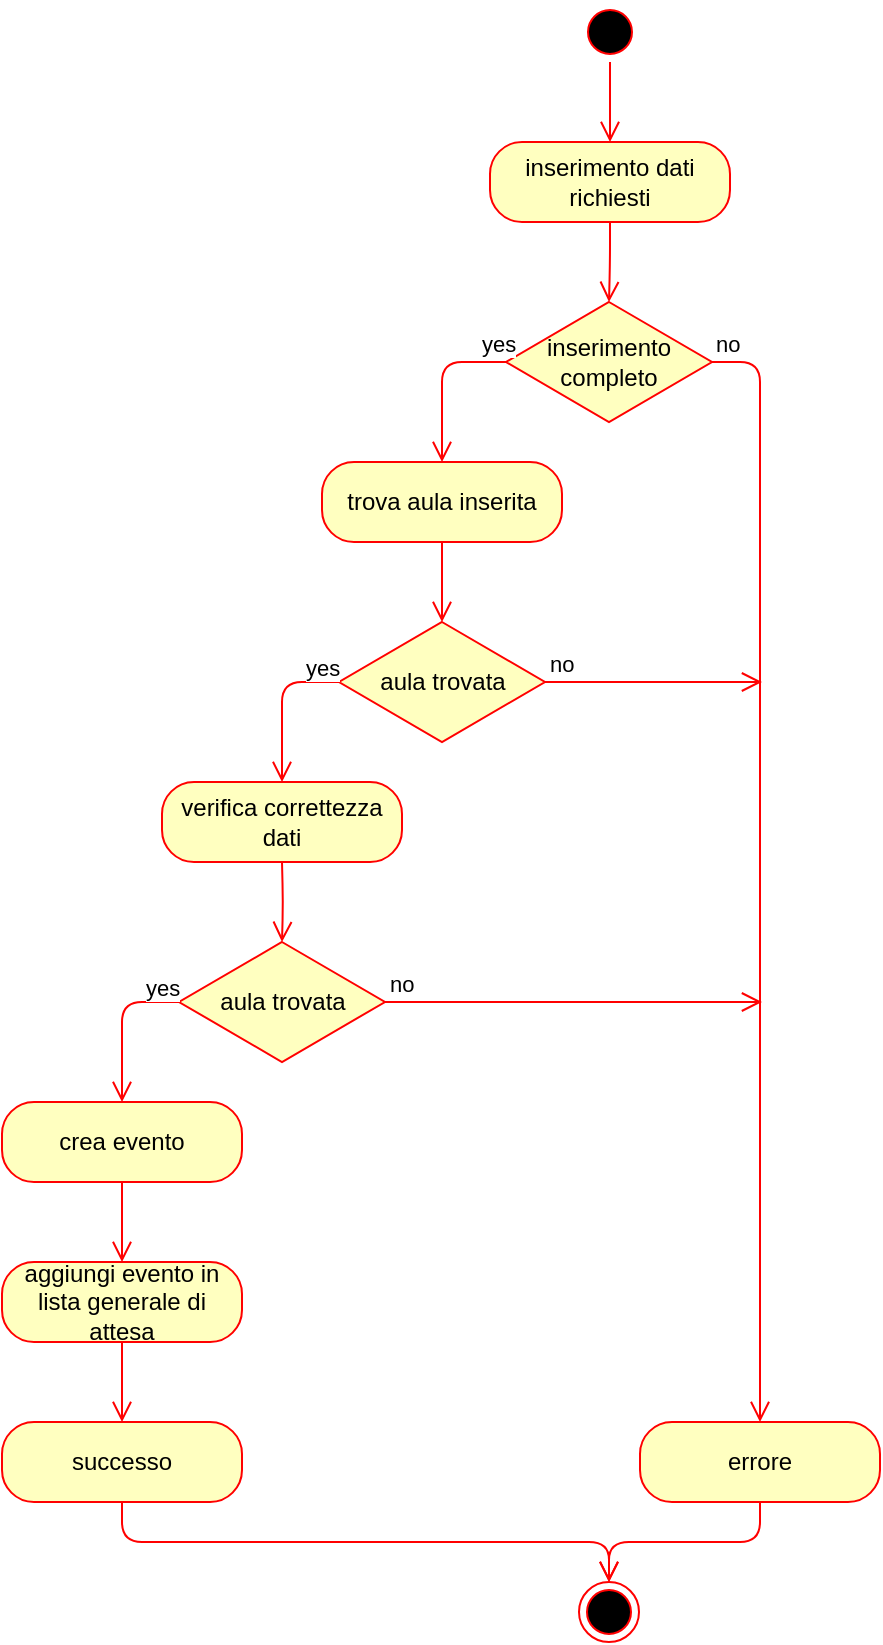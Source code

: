 <mxfile version="14.3.0" type="device"><diagram id="SX6aySKaIHzg-W7-b1qD" name="Page-1"><mxGraphModel dx="1038" dy="477" grid="1" gridSize="10" guides="1" tooltips="1" connect="1" arrows="1" fold="1" page="1" pageScale="1" pageWidth="827" pageHeight="1169" math="0" shadow="0"><root><mxCell id="0"/><mxCell id="1" parent="0"/><mxCell id="ZYhAE8QR_FkntrYRwISr-1" value="" style="ellipse;html=1;shape=startState;fillColor=#000000;strokeColor=#ff0000;" vertex="1" parent="1"><mxGeometry x="389" y="170" width="30" height="30" as="geometry"/></mxCell><mxCell id="ZYhAE8QR_FkntrYRwISr-2" value="" style="edgeStyle=orthogonalEdgeStyle;html=1;verticalAlign=bottom;endArrow=open;endSize=8;strokeColor=#ff0000;entryX=0.5;entryY=0;entryDx=0;entryDy=0;" edge="1" parent="1" source="ZYhAE8QR_FkntrYRwISr-1" target="ZYhAE8QR_FkntrYRwISr-3"><mxGeometry relative="1" as="geometry"><mxPoint x="404" y="250" as="targetPoint"/></mxGeometry></mxCell><mxCell id="ZYhAE8QR_FkntrYRwISr-3" value="inserimento dati richiesti" style="rounded=1;whiteSpace=wrap;html=1;arcSize=40;fontColor=#000000;fillColor=#ffffc0;strokeColor=#ff0000;" vertex="1" parent="1"><mxGeometry x="344" y="240" width="120" height="40" as="geometry"/></mxCell><mxCell id="ZYhAE8QR_FkntrYRwISr-4" value="" style="edgeStyle=orthogonalEdgeStyle;html=1;verticalAlign=bottom;endArrow=open;endSize=8;strokeColor=#ff0000;entryX=0.5;entryY=0;entryDx=0;entryDy=0;" edge="1" parent="1" source="ZYhAE8QR_FkntrYRwISr-3" target="ZYhAE8QR_FkntrYRwISr-5"><mxGeometry relative="1" as="geometry"><mxPoint x="404" y="350" as="targetPoint"/></mxGeometry></mxCell><mxCell id="ZYhAE8QR_FkntrYRwISr-5" value="inserimento completo" style="rhombus;whiteSpace=wrap;html=1;fillColor=#ffffc0;strokeColor=#ff0000;" vertex="1" parent="1"><mxGeometry x="352" y="320" width="103" height="60" as="geometry"/></mxCell><mxCell id="ZYhAE8QR_FkntrYRwISr-6" value="no" style="html=1;align=left;verticalAlign=bottom;endArrow=open;endSize=8;strokeColor=#ff0000;entryX=0.5;entryY=0;entryDx=0;entryDy=0;exitX=1;exitY=0.5;exitDx=0;exitDy=0;" edge="1" parent="1" source="ZYhAE8QR_FkntrYRwISr-5" target="ZYhAE8QR_FkntrYRwISr-8"><mxGeometry x="-1" relative="1" as="geometry"><mxPoint x="543" y="380" as="targetPoint"/><Array as="points"><mxPoint x="479" y="350"/></Array></mxGeometry></mxCell><mxCell id="ZYhAE8QR_FkntrYRwISr-7" value="yes" style="html=1;align=left;verticalAlign=top;endArrow=open;endSize=8;strokeColor=#ff0000;exitX=0;exitY=0.5;exitDx=0;exitDy=0;entryX=0.5;entryY=0;entryDx=0;entryDy=0;" edge="1" parent="1" source="ZYhAE8QR_FkntrYRwISr-5" target="ZYhAE8QR_FkntrYRwISr-9"><mxGeometry x="-0.658" y="-22" relative="1" as="geometry"><mxPoint x="100" y="350" as="targetPoint"/><mxPoint x="346.101" y="372.059" as="sourcePoint"/><Array as="points"><mxPoint x="320" y="350"/></Array><mxPoint as="offset"/></mxGeometry></mxCell><mxCell id="ZYhAE8QR_FkntrYRwISr-8" value="errore" style="rounded=1;whiteSpace=wrap;html=1;arcSize=40;fontColor=#000000;fillColor=#ffffc0;strokeColor=#ff0000;" vertex="1" parent="1"><mxGeometry x="419" y="880" width="120" height="40" as="geometry"/></mxCell><mxCell id="ZYhAE8QR_FkntrYRwISr-9" value="trova aula inserita" style="rounded=1;whiteSpace=wrap;html=1;arcSize=40;fontColor=#000000;fillColor=#ffffc0;strokeColor=#ff0000;" vertex="1" parent="1"><mxGeometry x="260" y="400" width="120" height="40" as="geometry"/></mxCell><mxCell id="ZYhAE8QR_FkntrYRwISr-10" value="" style="edgeStyle=orthogonalEdgeStyle;html=1;verticalAlign=bottom;endArrow=open;endSize=8;strokeColor=#ff0000;exitX=0.5;exitY=1;exitDx=0;exitDy=0;entryX=0.5;entryY=0;entryDx=0;entryDy=0;" edge="1" parent="1" source="ZYhAE8QR_FkntrYRwISr-9" target="ZYhAE8QR_FkntrYRwISr-11"><mxGeometry relative="1" as="geometry"><mxPoint x="290" y="560" as="targetPoint"/><Array as="points"/></mxGeometry></mxCell><mxCell id="ZYhAE8QR_FkntrYRwISr-11" value="aula trovata" style="rhombus;whiteSpace=wrap;html=1;fillColor=#ffffc0;strokeColor=#ff0000;" vertex="1" parent="1"><mxGeometry x="268.5" y="480" width="103" height="60" as="geometry"/></mxCell><mxCell id="ZYhAE8QR_FkntrYRwISr-12" value="no" style="html=1;align=left;verticalAlign=bottom;endArrow=open;endSize=8;strokeColor=#ff0000;" edge="1" parent="1" source="ZYhAE8QR_FkntrYRwISr-11"><mxGeometry x="-1" relative="1" as="geometry"><mxPoint x="480" y="510" as="targetPoint"/></mxGeometry></mxCell><mxCell id="ZYhAE8QR_FkntrYRwISr-13" value="yes" style="html=1;align=left;verticalAlign=top;endArrow=open;endSize=8;strokeColor=#ff0000;entryX=0.5;entryY=0;entryDx=0;entryDy=0;" edge="1" parent="1" source="ZYhAE8QR_FkntrYRwISr-11" target="ZYhAE8QR_FkntrYRwISr-14"><mxGeometry x="-0.529" y="-20" relative="1" as="geometry"><mxPoint x="403" y="670" as="targetPoint"/><Array as="points"><mxPoint x="240" y="510"/></Array><mxPoint as="offset"/></mxGeometry></mxCell><mxCell id="ZYhAE8QR_FkntrYRwISr-14" value="verifica correttezza dati" style="rounded=1;whiteSpace=wrap;html=1;arcSize=40;fontColor=#000000;fillColor=#ffffc0;strokeColor=#ff0000;" vertex="1" parent="1"><mxGeometry x="180" y="560" width="120" height="40" as="geometry"/></mxCell><mxCell id="ZYhAE8QR_FkntrYRwISr-15" value="" style="edgeStyle=orthogonalEdgeStyle;html=1;verticalAlign=bottom;endArrow=open;endSize=8;strokeColor=#ff0000;exitX=0.5;exitY=1;exitDx=0;exitDy=0;entryX=0.5;entryY=0;entryDx=0;entryDy=0;" edge="1" parent="1"><mxGeometry relative="1" as="geometry"><mxPoint x="160" y="800" as="targetPoint"/><mxPoint x="160" y="760" as="sourcePoint"/><Array as="points"><mxPoint x="160" y="780"/><mxPoint x="160" y="780"/></Array></mxGeometry></mxCell><mxCell id="ZYhAE8QR_FkntrYRwISr-16" value="" style="ellipse;html=1;shape=endState;fillColor=#000000;strokeColor=#ff0000;" vertex="1" parent="1"><mxGeometry x="388.5" y="960" width="30" height="30" as="geometry"/></mxCell><mxCell id="ZYhAE8QR_FkntrYRwISr-17" value="aggiungi evento in lista generale di attesa" style="rounded=1;whiteSpace=wrap;html=1;arcSize=40;fontColor=#000000;fillColor=#ffffc0;strokeColor=#ff0000;" vertex="1" parent="1"><mxGeometry x="100" y="800" width="120" height="40" as="geometry"/></mxCell><mxCell id="ZYhAE8QR_FkntrYRwISr-18" value="" style="edgeStyle=orthogonalEdgeStyle;html=1;verticalAlign=bottom;endArrow=open;endSize=8;strokeColor=#ff0000;entryX=0.5;entryY=0;entryDx=0;entryDy=0;exitX=0.5;exitY=1;exitDx=0;exitDy=0;" edge="1" parent="1" source="ZYhAE8QR_FkntrYRwISr-21" target="ZYhAE8QR_FkntrYRwISr-16"><mxGeometry relative="1" as="geometry"><mxPoint x="160" y="820" as="targetPoint"/></mxGeometry></mxCell><mxCell id="ZYhAE8QR_FkntrYRwISr-19" value="" style="edgeStyle=orthogonalEdgeStyle;html=1;verticalAlign=bottom;endArrow=open;endSize=8;strokeColor=#ff0000;exitX=0.5;exitY=1;exitDx=0;exitDy=0;entryX=0.5;entryY=0;entryDx=0;entryDy=0;" edge="1" parent="1" source="ZYhAE8QR_FkntrYRwISr-8" target="ZYhAE8QR_FkntrYRwISr-16"><mxGeometry relative="1" as="geometry"><mxPoint x="400" y="810" as="targetPoint"/><mxPoint x="170" y="770" as="sourcePoint"/></mxGeometry></mxCell><mxCell id="ZYhAE8QR_FkntrYRwISr-20" value="" style="edgeStyle=orthogonalEdgeStyle;html=1;verticalAlign=bottom;endArrow=open;endSize=8;strokeColor=#ff0000;exitX=0.5;exitY=1;exitDx=0;exitDy=0;entryX=0.5;entryY=0;entryDx=0;entryDy=0;" edge="1" parent="1" source="ZYhAE8QR_FkntrYRwISr-17" target="ZYhAE8QR_FkntrYRwISr-21"><mxGeometry relative="1" as="geometry"><mxPoint x="160" y="890" as="targetPoint"/><mxPoint x="160" y="850" as="sourcePoint"/><Array as="points"/></mxGeometry></mxCell><mxCell id="ZYhAE8QR_FkntrYRwISr-21" value="successo" style="rounded=1;whiteSpace=wrap;html=1;arcSize=40;fontColor=#000000;fillColor=#ffffc0;strokeColor=#ff0000;" vertex="1" parent="1"><mxGeometry x="100" y="880" width="120" height="40" as="geometry"/></mxCell><mxCell id="ZYhAE8QR_FkntrYRwISr-22" value="" style="edgeStyle=orthogonalEdgeStyle;html=1;verticalAlign=bottom;endArrow=open;endSize=8;strokeColor=#ff0000;exitX=0.5;exitY=1;exitDx=0;exitDy=0;entryX=0.5;entryY=0;entryDx=0;entryDy=0;" edge="1" parent="1" target="ZYhAE8QR_FkntrYRwISr-23"><mxGeometry relative="1" as="geometry"><mxPoint x="210" y="720" as="targetPoint"/><Array as="points"/><mxPoint x="240" y="600" as="sourcePoint"/></mxGeometry></mxCell><mxCell id="ZYhAE8QR_FkntrYRwISr-23" value="aula trovata" style="rhombus;whiteSpace=wrap;html=1;fillColor=#ffffc0;strokeColor=#ff0000;" vertex="1" parent="1"><mxGeometry x="188.5" y="640" width="103" height="60" as="geometry"/></mxCell><mxCell id="ZYhAE8QR_FkntrYRwISr-24" value="no" style="html=1;align=left;verticalAlign=bottom;endArrow=open;endSize=8;strokeColor=#ff0000;" edge="1" parent="1" source="ZYhAE8QR_FkntrYRwISr-23"><mxGeometry x="-1" relative="1" as="geometry"><mxPoint x="480" y="670" as="targetPoint"/></mxGeometry></mxCell><mxCell id="ZYhAE8QR_FkntrYRwISr-25" value="yes" style="html=1;align=left;verticalAlign=top;endArrow=open;endSize=8;strokeColor=#ff0000;entryX=0.5;entryY=0;entryDx=0;entryDy=0;" edge="1" parent="1" source="ZYhAE8QR_FkntrYRwISr-23"><mxGeometry x="-0.529" y="-20" relative="1" as="geometry"><mxPoint x="160" y="720" as="targetPoint"/><Array as="points"><mxPoint x="160" y="670"/></Array><mxPoint as="offset"/></mxGeometry></mxCell><mxCell id="ZYhAE8QR_FkntrYRwISr-26" value="crea evento" style="rounded=1;whiteSpace=wrap;html=1;arcSize=40;fontColor=#000000;fillColor=#ffffc0;strokeColor=#ff0000;" vertex="1" parent="1"><mxGeometry x="100" y="720" width="120" height="40" as="geometry"/></mxCell></root></mxGraphModel></diagram></mxfile>